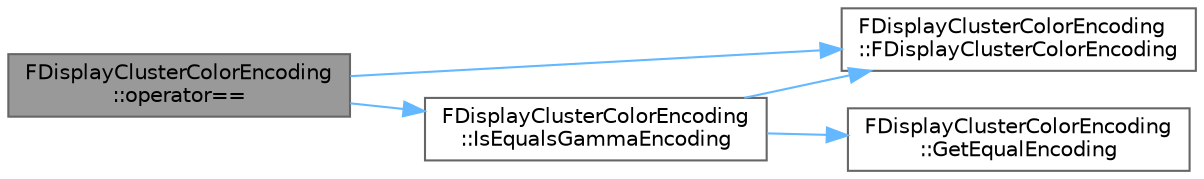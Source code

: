digraph "FDisplayClusterColorEncoding::operator=="
{
 // INTERACTIVE_SVG=YES
 // LATEX_PDF_SIZE
  bgcolor="transparent";
  edge [fontname=Helvetica,fontsize=10,labelfontname=Helvetica,labelfontsize=10];
  node [fontname=Helvetica,fontsize=10,shape=box,height=0.2,width=0.4];
  rankdir="LR";
  Node1 [id="Node000001",label="FDisplayClusterColorEncoding\l::operator==",height=0.2,width=0.4,color="gray40", fillcolor="grey60", style="filled", fontcolor="black",tooltip="Returns true if the color encodings are the same."];
  Node1 -> Node2 [id="edge1_Node000001_Node000002",color="steelblue1",style="solid",tooltip=" "];
  Node2 [id="Node000002",label="FDisplayClusterColorEncoding\l::FDisplayClusterColorEncoding",height=0.2,width=0.4,color="grey40", fillcolor="white", style="filled",URL="$db/d22/structFDisplayClusterColorEncoding.html#a80f5a651227cb4f0472f08fff9995fd7",tooltip="Constructors."];
  Node1 -> Node3 [id="edge2_Node000001_Node000003",color="steelblue1",style="solid",tooltip=" "];
  Node3 [id="Node000003",label="FDisplayClusterColorEncoding\l::IsEqualsGammaEncoding",height=0.2,width=0.4,color="grey40", fillcolor="white", style="filled",URL="$db/d22/structFDisplayClusterColorEncoding.html#ac17b5a3c9794974ab484e26835c484f2",tooltip="Compare only gamma encodings."];
  Node3 -> Node2 [id="edge3_Node000003_Node000002",color="steelblue1",style="solid",tooltip=" "];
  Node3 -> Node4 [id="edge4_Node000003_Node000004",color="steelblue1",style="solid",tooltip=" "];
  Node4 [id="Node000004",label="FDisplayClusterColorEncoding\l::GetEqualEncoding",height=0.2,width=0.4,color="grey40", fillcolor="white", style="filled",URL="$db/d22/structFDisplayClusterColorEncoding.html#a2185c31bc29907f14ff679ec83809eb1",tooltip="Return equal encoding value."];
}
